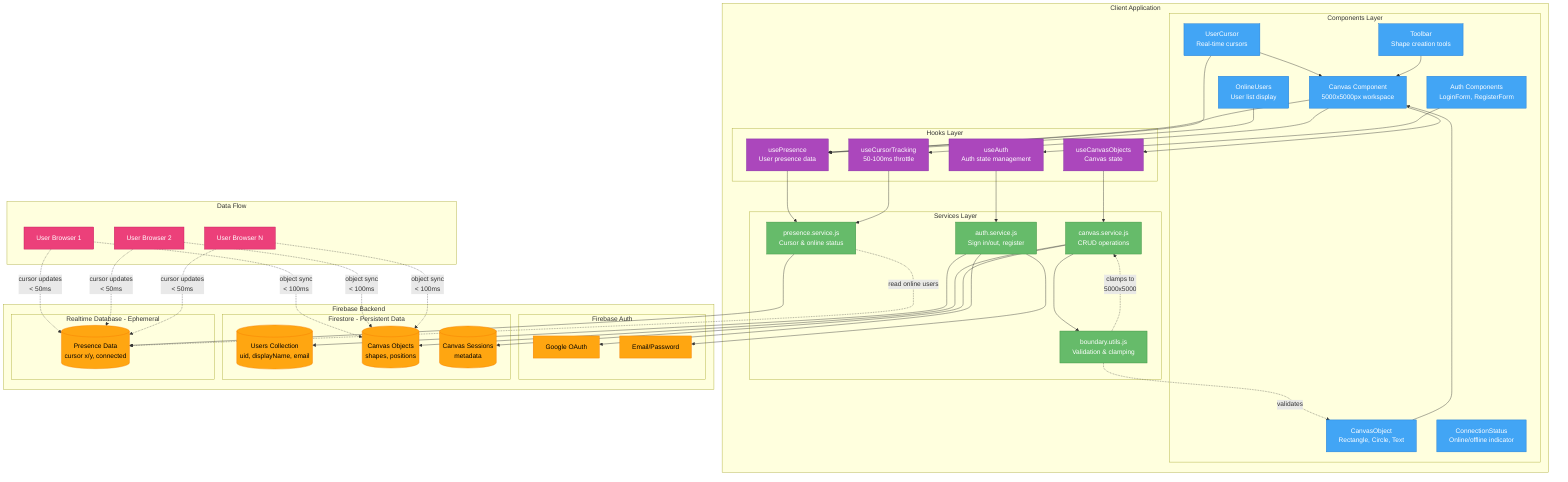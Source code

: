 graph TB
    subgraph "Client Application"
        subgraph "Components Layer"
            Auth[Auth Components<br/>LoginForm, RegisterForm]
            Canvas[Canvas Component<br/>5000x5000px workspace]
            Toolbar[Toolbar<br/>Shape creation tools]
            Objects[CanvasObject<br/>Rectangle, Circle, Text]
            Cursors[UserCursor<br/>Real-time cursors]
            Presence[OnlineUsers<br/>User list display]
            Status[ConnectionStatus<br/>Online/offline indicator]
        end
        
        subgraph "Hooks Layer"
            useAuth[useAuth<br/>Auth state management]
            usePresence[usePresence<br/>User presence data]
            useCursor[useCursorTracking<br/>50-100ms throttle]
            useObjects[useCanvasObjects<br/>Canvas state]
        end
        
        subgraph "Services Layer"
            AuthService[auth.service.js<br/>Sign in/out, register]
            PresenceService[presence.service.js<br/>Cursor & online status]
            CanvasService[canvas.service.js<br/>CRUD operations]
            BoundaryUtils[boundary.utils.js<br/>Validation & clamping]
        end
    end
    
    subgraph "Firebase Backend"
        subgraph "Firebase Auth"
            GoogleAuth[Google OAuth]
            EmailAuth[Email/Password]
        end
        
        subgraph "Firestore - Persistent Data"
            Users[(Users Collection<br/>uid, displayName, email)]
            CanvasObjects[(Canvas Objects<br/>shapes, positions)]
            Sessions[(Canvas Sessions<br/>metadata)]
        end
        
        subgraph "Realtime Database - Ephemeral"
            CursorData[(Presence Data<br/>cursor x/y, connected)]
        end
    end
    
    subgraph "Data Flow"
        direction LR
        Client1[User Browser 1]
        Client2[User Browser 2]
        Client3[User Browser N]
    end
    
    %% Component to Hook connections
    Auth --> useAuth
    Canvas --> useObjects
    Canvas --> useCursor
    Canvas --> usePresence
    Cursors --> usePresence
    Presence --> usePresence
    
    %% Hook to Service connections
    useAuth --> AuthService
    usePresence --> PresenceService
    useCursor --> PresenceService
    useObjects --> CanvasService
    
    %% Service to Firebase connections
    AuthService --> GoogleAuth
    AuthService --> EmailAuth
    AuthService --> Users
    
    PresenceService --> CursorData
    PresenceService -.->|read online users| CursorData
    
    CanvasService --> CanvasObjects
    CanvasService --> Sessions
    CanvasService --> BoundaryUtils
    
    %% Real-time sync between clients
    Client1 -.->|cursor updates<br/>< 50ms| CursorData
    Client2 -.->|cursor updates<br/>< 50ms| CursorData
    Client3 -.->|cursor updates<br/>< 50ms| CursorData
    
    Client1 -.->|object sync<br/>< 100ms| CanvasObjects
    Client2 -.->|object sync<br/>< 100ms| CanvasObjects
    Client3 -.->|object sync<br/>< 100ms| CanvasObjects
    
    %% Canvas rendering
    Objects --> Canvas
    Cursors --> Canvas
    Toolbar --> Canvas
    
    %% Boundary validation
    BoundaryUtils -.->|validates| Objects
    BoundaryUtils -.->|clamps to<br/>5000x5000| CanvasService
    
    %% Styling
    classDef firebase fill:#FFA611,stroke:#F57C00,color:#000
    classDef component fill:#42A5F5,stroke:#1976D2,color:#fff
    classDef service fill:#66BB6A,stroke:#388E3C,color:#fff
    classDef hook fill:#AB47BC,stroke:#7B1FA2,color:#fff
    classDef client fill:#EC407A,stroke:#C2185B,color:#fff
    
    class GoogleAuth,EmailAuth,Users,CanvasObjects,Sessions,CursorData firebase
    class Auth,Canvas,Toolbar,Objects,Cursors,Presence,Status component
    class AuthService,PresenceService,CanvasService,BoundaryUtils service
    class useAuth,usePresence,useCursor,useObjects hook
    class Client1,Client2,Client3 client